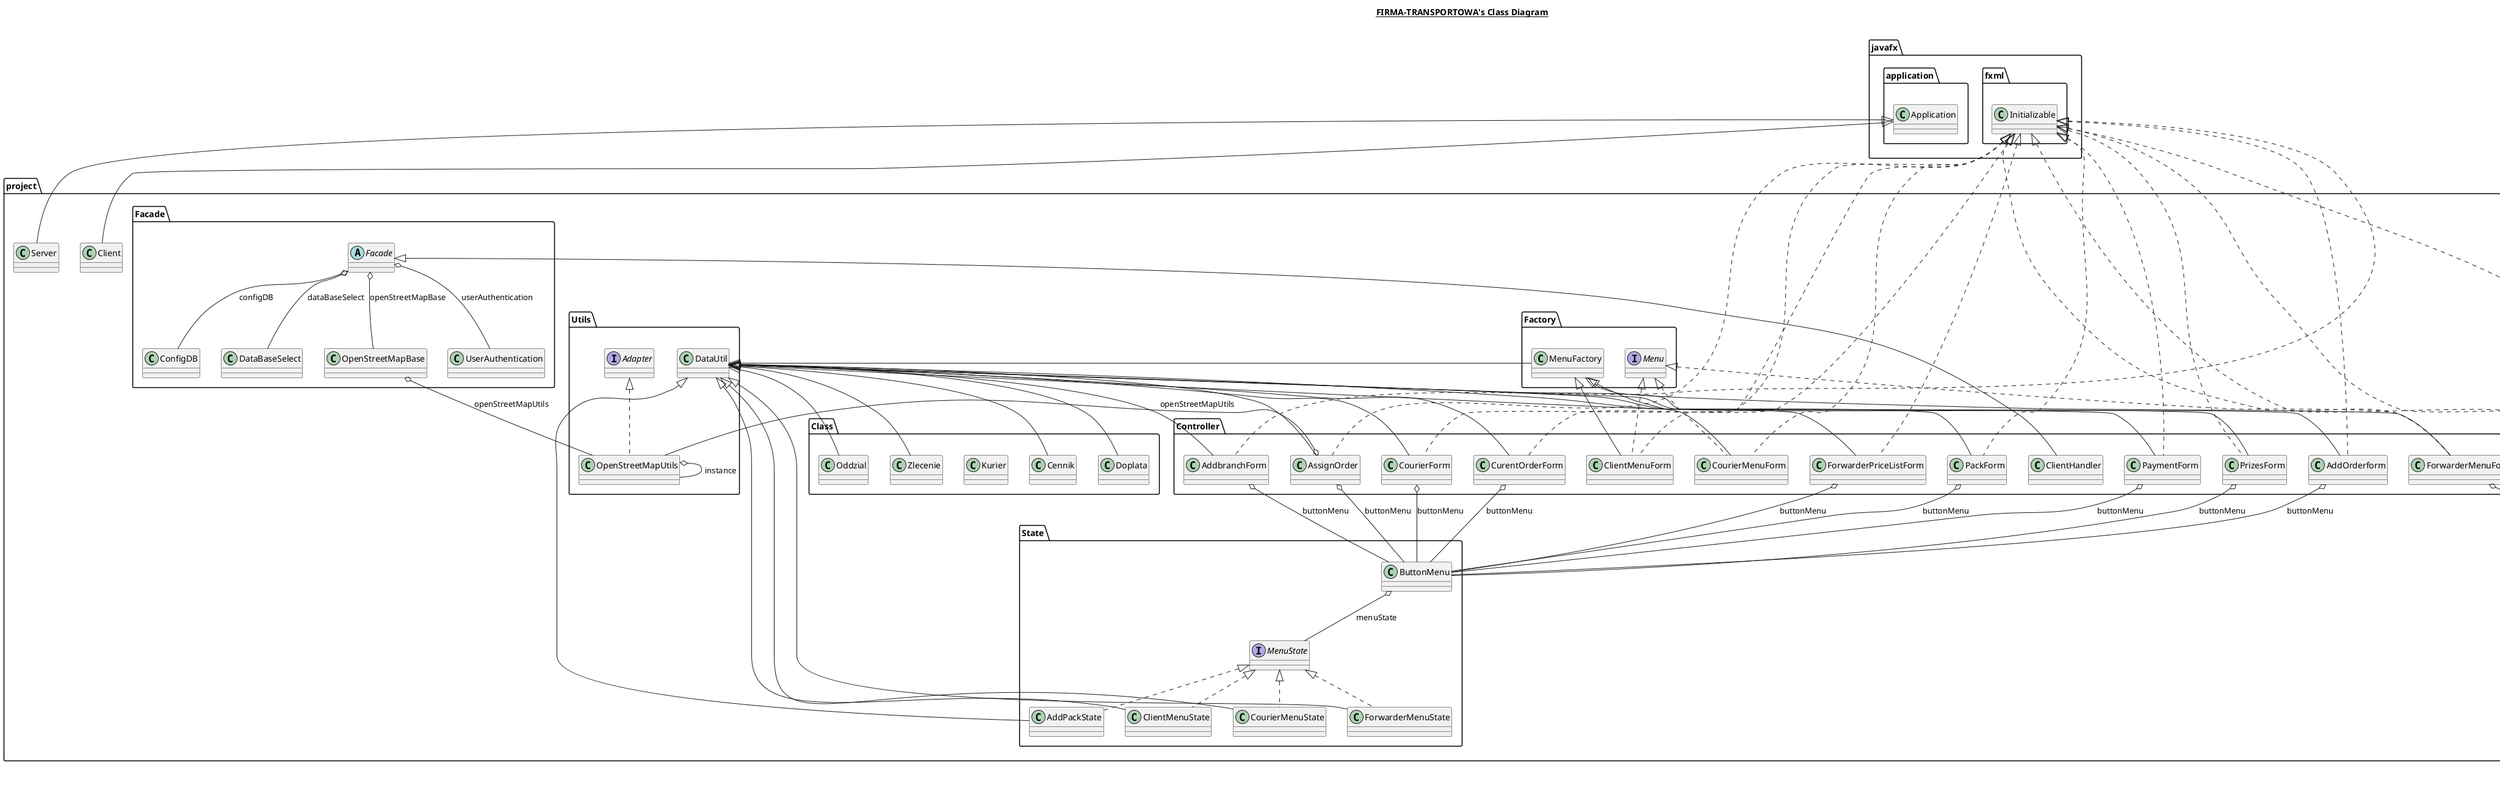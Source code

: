 @startuml

title __FIRMA-TRANSPORTOWA's Class Diagram__\n

  namespace project {
    namespace Class {
      class project.Class.Cennik {
      }
    }
  }
  

  namespace project {
    namespace Class {
      class project.Class.Doplata {
      }
    }
  }
  

  namespace project {
    namespace Class {
      class project.Class.Kurier {
      }
    }
  }
  

  namespace project {
    namespace Class {
      class project.Class.Oddzial {
      }
    }
  }
  

  namespace project {
    namespace Class {
      class project.Class.Zlecenie {
      }
    }
  }
  

  namespace project {
    class project.Client {
    }
  }
  

  namespace project {
    namespace Controller {
      class project.Controller.AddOrderform {
      }
    }
  }
  

  namespace project {
    namespace Controller {
      class project.Controller.AddbranchForm {
      }
    }
  }
  

  namespace project {
    namespace Controller {
      class project.Controller.AssignOrder {
      }
    }
  }
  

  namespace project {
    namespace Controller {
      class project.Controller.ClientHandler {
      }
    }
  }
  

  namespace project {
    namespace Controller {
      class project.Controller.ClientMenuForm {
      }
    }
  }
  

  namespace project {
    namespace Controller {
      class project.Controller.CourierForm {
      }
    }
  }
  

  namespace project {
    namespace Controller {
      class project.Controller.CourierMenuForm {
      }
    }
  }
  

  namespace project {
    namespace Controller {
      class project.Controller.CurentOrderForm {
      }
    }
  }
  

  namespace project {
    namespace Controller {
      class project.Controller.ForwarderMenuForm {
      }
    }
  }
  

  namespace project {
    namespace Controller {
      class project.Controller.ForwarderPriceListForm {
      }
    }
  }
  

  namespace project {
    namespace Controller {
      class project.Controller.LoginForm {
      }
    }
  }
  

  namespace project {
    namespace Controller {
      class project.Controller.PackForm {
      }
    }
  }
  

  namespace project {
    namespace Controller {
      class project.Controller.PaymentForm {
      }
    }
  }
  

  namespace project {
    namespace Controller {
      class project.Controller.PrizesForm {
      }
    }
  }
  

  namespace project {
    namespace Controller {
      class project.Controller.RegisterForm {
      }
    }
  }
  

  namespace project {
    namespace Controller {
      class project.Controller.ServerForm {
      }
    }
  }
  

  namespace project {
    namespace Facade {
      class project.Facade.ConfigDB {
      }
    }
  }
  

  namespace project {
    namespace Facade {
      class project.Facade.DataBaseSelect {
      }
    }
  }
  

  namespace project {
    namespace Facade {
      abstract class project.Facade.Facade {
      }
    }
  }
  

  namespace project {
    namespace Facade {
      class project.Facade.OpenStreetMapBase {
      }
    }
  }
  

  namespace project {
    namespace Facade {
      class project.Facade.UserAuthentication {
      }
    }
  }
  

  namespace project {
    namespace Factory {
      interface project.Factory.Menu {
      }
    }
  }
  

  namespace project {
    namespace Factory {
      class project.Factory.MenuFactory {
      }
    }
  }
  

  namespace project {
    namespace Observer {
      class project.Observer.Observer {
      }
    }
  }
  

  namespace project {
    namespace Observer {
      interface project.Observer.ObserverInterface {
      }
    }
  }
  

  namespace project {
    class project.Server {
    }
  }
  

  namespace project {
    namespace State {
      class project.State.AddPackState {
      }
    }
  }
  

  namespace project {
    namespace State {
      class project.State.ButtonMenu {
      }
    }
  }
  

  namespace project {
    namespace State {
      class project.State.ClientMenuState {
      }
    }
  }
  

  namespace project {
    namespace State {
      class project.State.CourierMenuState {
      }
    }
  }
  

  namespace project {
    namespace State {
      class project.State.ForwarderMenuState {
      }
    }
  }
  

  namespace project {
    namespace State {
      interface project.State.MenuState {
      }
    }
  }
  

  namespace project {
    namespace Utils {
      interface project.Utils.Adapter {
      }
    }
  }
  

  namespace project {
    namespace Utils {
      class project.Utils.DataUtil {
      }
    }
  }
  

  namespace project {
    namespace Utils {
      class project.Utils.OpenStreetMapUtils {
      }
    }
  }
  

  project.Class.Cennik -up-|> project.Utils.DataUtil
  project.Class.Doplata -up-|> project.Utils.DataUtil
  project.Class.Oddzial -up-|> project.Utils.DataUtil
  project.Class.Zlecenie -up-|> project.Utils.DataUtil
  project.Client -up-|> javafx.application.Application
  project.Controller.AddOrderform .up.|> javafx.fxml.Initializable
  project.Controller.AddOrderform -up-|> project.Utils.DataUtil
  project.Controller.AddOrderform o-- project.State.ButtonMenu : buttonMenu
  project.Controller.AddbranchForm .up.|> javafx.fxml.Initializable
  project.Controller.AddbranchForm -up-|> project.Utils.DataUtil
  project.Controller.AddbranchForm o-- project.State.ButtonMenu : buttonMenu
  project.Controller.AssignOrder .up.|> javafx.fxml.Initializable
  project.Controller.AssignOrder -up-|> project.Utils.DataUtil
  project.Controller.AssignOrder o-- project.State.ButtonMenu : buttonMenu
  project.Controller.AssignOrder o-- project.Utils.OpenStreetMapUtils : openStreetMapUtils
  project.Controller.ClientHandler -up-|> project.Facade.Facade
  project.Controller.ClientMenuForm .up.|> javafx.fxml.Initializable
  project.Controller.ClientMenuForm .up.|> project.Factory.Menu
  project.Controller.ClientMenuForm -up-|> project.Factory.MenuFactory
  project.Controller.CourierForm .up.|> javafx.fxml.Initializable
  project.Controller.CourierForm -up-|> project.Utils.DataUtil
  project.Controller.CourierForm o-- project.State.ButtonMenu : buttonMenu
  project.Controller.CourierMenuForm .up.|> javafx.fxml.Initializable
  project.Controller.CourierMenuForm .up.|> project.Factory.Menu
  project.Controller.CourierMenuForm -up-|> project.Factory.MenuFactory
  project.Controller.CurentOrderForm .up.|> javafx.fxml.Initializable
  project.Controller.CurentOrderForm -up-|> project.Utils.DataUtil
  project.Controller.CurentOrderForm o-- project.State.ButtonMenu : buttonMenu
  project.Controller.ForwarderMenuForm .up.|> javafx.fxml.Initializable
  project.Controller.ForwarderMenuForm .up.|> project.Factory.Menu
  project.Controller.ForwarderMenuForm -up-|> project.Factory.MenuFactory
  project.Controller.ForwarderMenuForm o-- project.Observer.Observer : observer
  project.Controller.ForwarderPriceListForm .up.|> javafx.fxml.Initializable
  project.Controller.ForwarderPriceListForm -up-|> project.Utils.DataUtil
  project.Controller.ForwarderPriceListForm o-- project.State.ButtonMenu : buttonMenu
  project.Controller.LoginForm .up.|> javafx.fxml.Initializable
  project.Controller.PackForm .up.|> javafx.fxml.Initializable
  project.Controller.PackForm -up-|> project.Utils.DataUtil
  project.Controller.PackForm o-- project.State.ButtonMenu : buttonMenu
  project.Controller.PaymentForm .up.|> javafx.fxml.Initializable
  project.Controller.PaymentForm -up-|> project.Utils.DataUtil
  project.Controller.PaymentForm o-- project.State.ButtonMenu : buttonMenu
  project.Controller.PrizesForm .up.|> javafx.fxml.Initializable
  project.Controller.PrizesForm -up-|> project.Utils.DataUtil
  project.Controller.PrizesForm o-- project.State.ButtonMenu : buttonMenu
  project.Controller.RegisterForm .up.|> javafx.fxml.Initializable
  project.Controller.ServerForm .up.|> javafx.fxml.Initializable
  project.Facade.Facade o-- project.Facade.ConfigDB : configDB
  project.Facade.Facade o-- project.Facade.DataBaseSelect : dataBaseSelect
  project.Facade.Facade o-- project.Facade.OpenStreetMapBase : openStreetMapBase
  project.Facade.Facade o-- project.Facade.UserAuthentication : userAuthentication
  project.Facade.OpenStreetMapBase o-- project.Utils.OpenStreetMapUtils : openStreetMapUtils
  project.Factory.MenuFactory -up-|> project.Utils.DataUtil
  project.Observer.Observer .up.|> project.Observer.ObserverInterface
  project.Server -up-|> javafx.application.Application
  project.State.AddPackState .up.|> project.State.MenuState
  project.State.AddPackState -up-|> project.Utils.DataUtil
  project.State.ButtonMenu o-- project.State.MenuState : menuState
  project.State.ClientMenuState .up.|> project.State.MenuState
  project.State.ClientMenuState -up-|> project.Utils.DataUtil
  project.State.CourierMenuState .up.|> project.State.MenuState
  project.State.CourierMenuState -up-|> project.Utils.DataUtil
  project.State.ForwarderMenuState .up.|> project.State.MenuState
  project.State.ForwarderMenuState -up-|> project.Utils.DataUtil
  project.Utils.OpenStreetMapUtils .up.|> project.Utils.Adapter
  project.Utils.OpenStreetMapUtils o-- project.Utils.OpenStreetMapUtils : instance


right footer


PlantUML diagram generated by SketchIt! (https://bitbucket.org/pmesmeur/sketch.it)
For more information about this tool, please contact philippe.mesmeur@gmail.com
endfooter

@enduml
